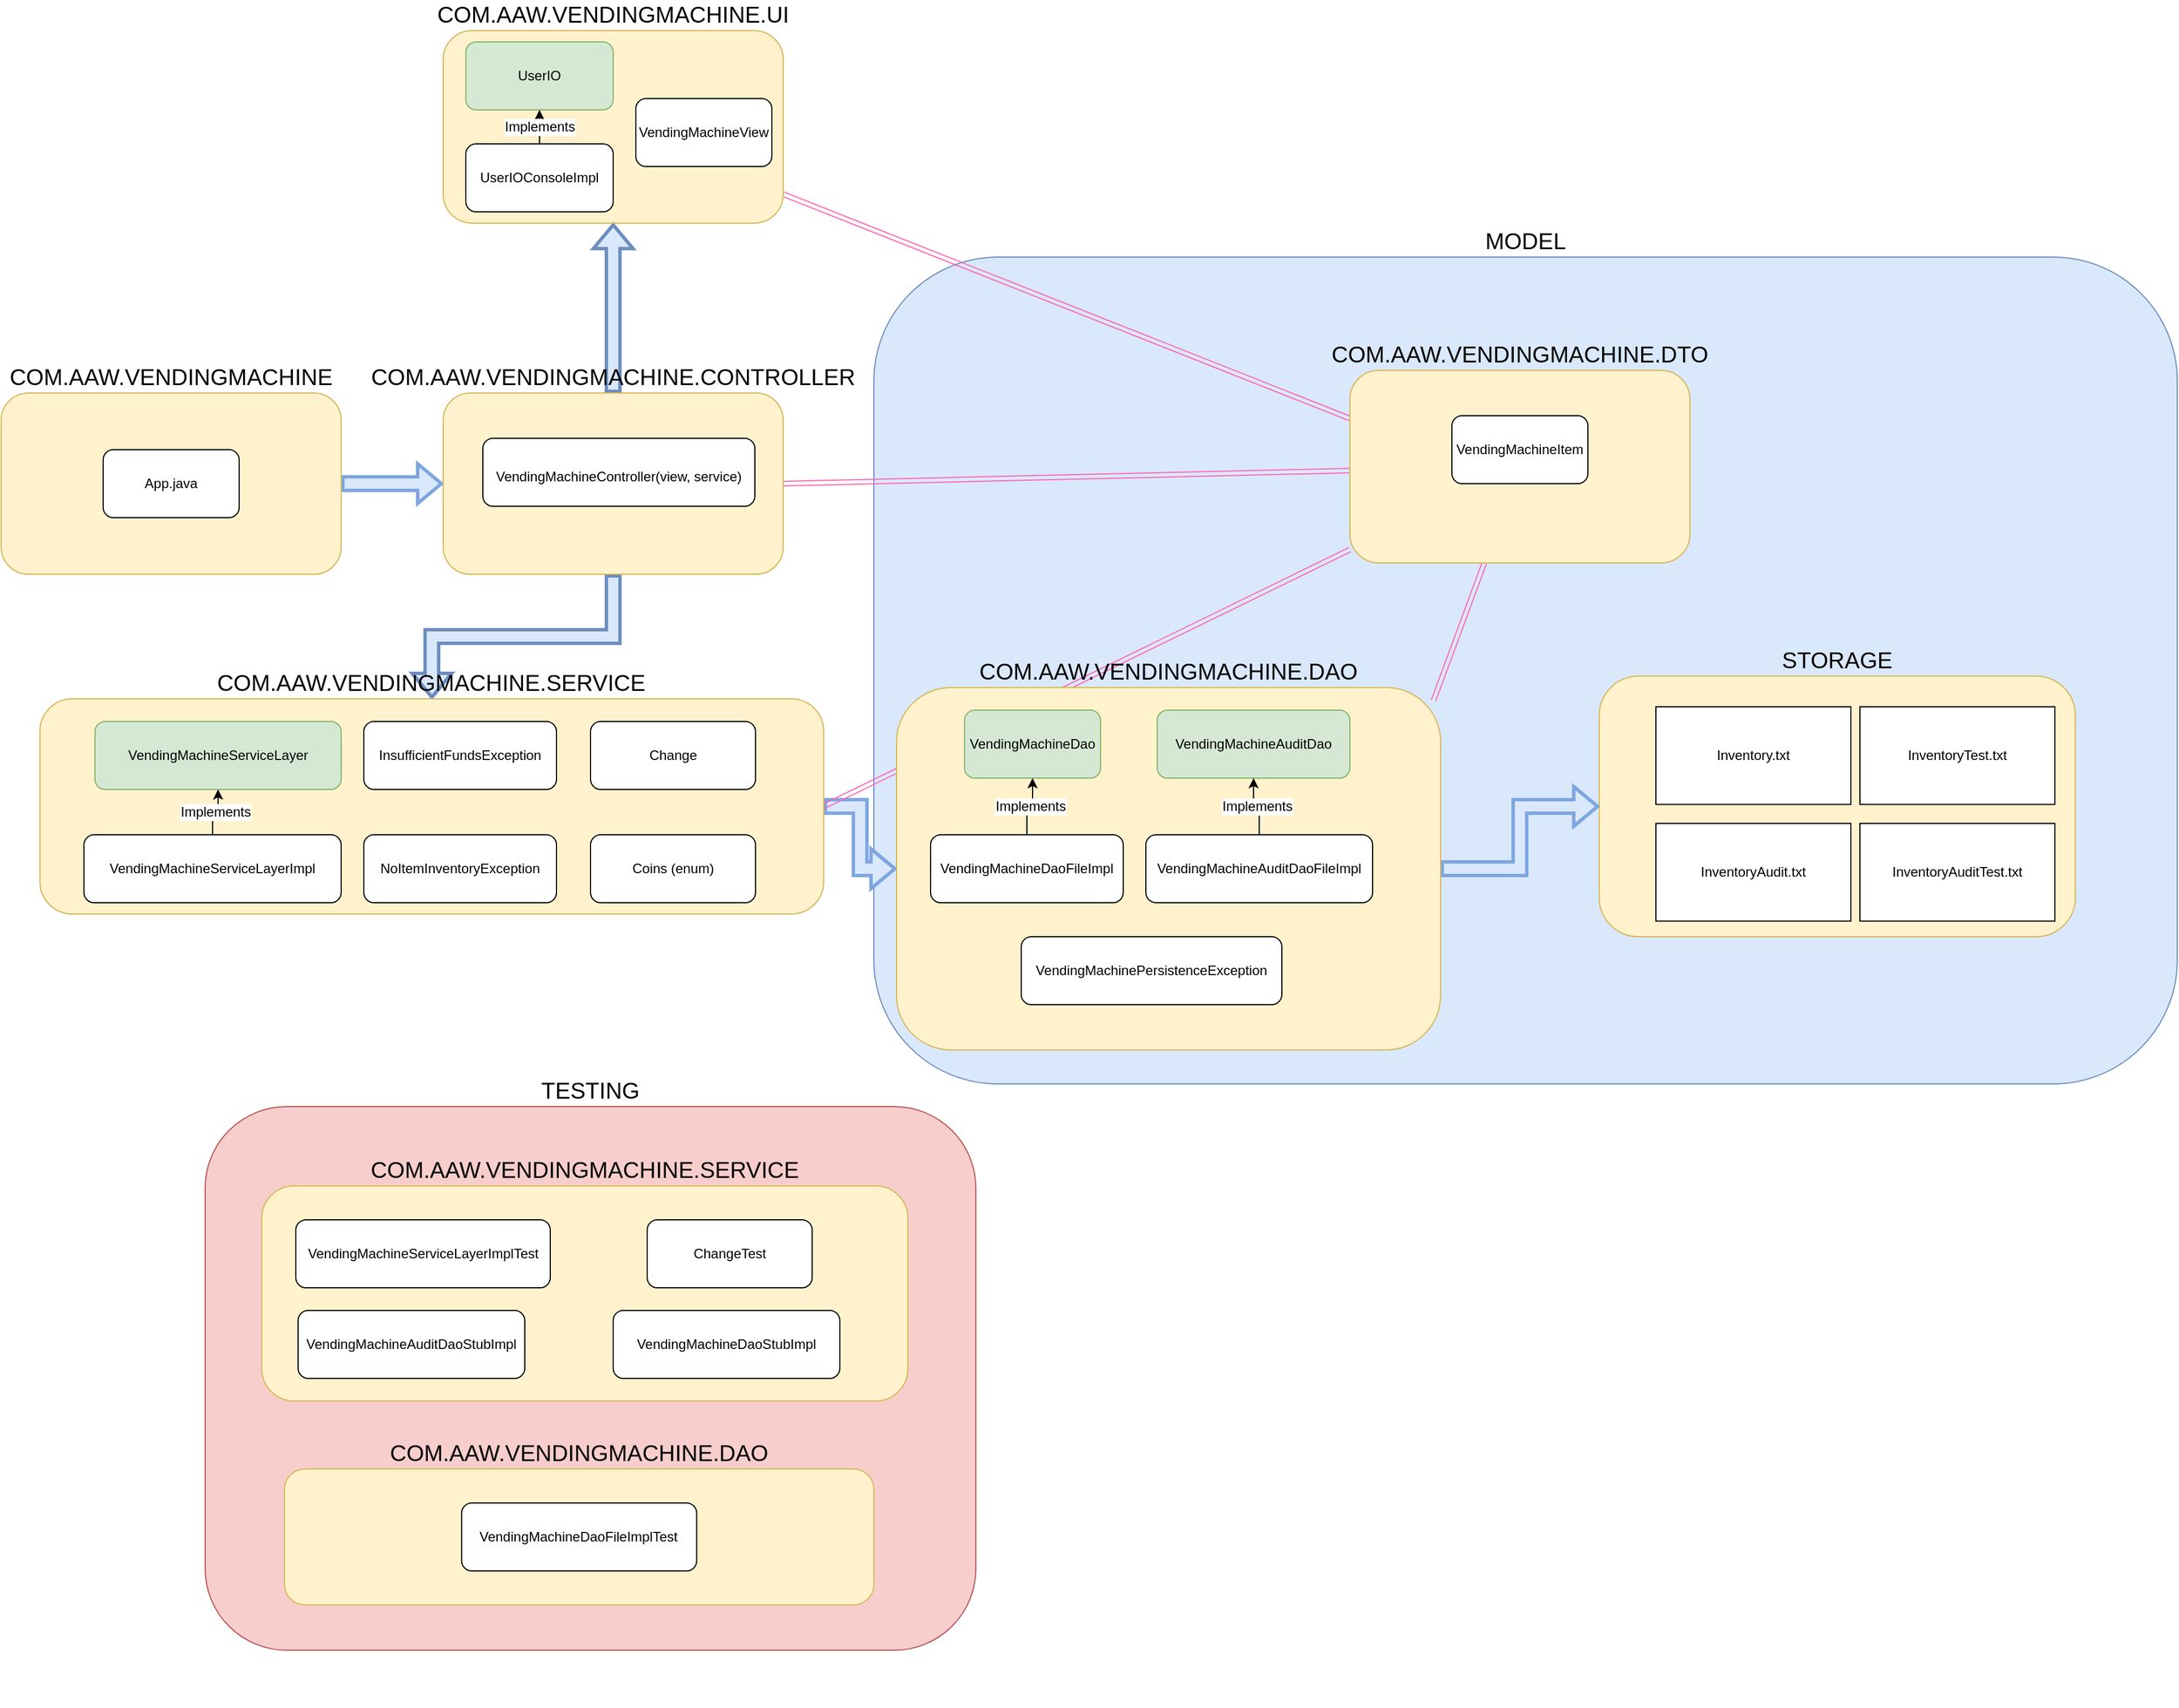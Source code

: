 <mxfile version="14.6.13" type="device" pages="4"><diagram id="OoF7G4NYXVCLZxk5NC1T" name="Design"><mxGraphModel dx="2523" dy="2114" grid="1" gridSize="10" guides="1" tooltips="1" connect="1" arrows="1" fold="1" page="1" pageScale="1" pageWidth="850" pageHeight="1100" math="0" shadow="0"><root><mxCell id="0"/><object label="High-Level Connection" id="k3TDwOXeoxticc01-gS3-19"><mxCell parent="0"/></object><mxCell id="k3TDwOXeoxticc01-gS3-32" value="&lt;font style=&quot;font-size: 20px&quot;&gt;MODEL&lt;/font&gt;" style="rounded=1;whiteSpace=wrap;html=1;fontSize=12;labelPosition=center;verticalLabelPosition=top;align=center;verticalAlign=bottom;fillColor=#dae8fc;strokeColor=#6c8ebf;" parent="k3TDwOXeoxticc01-gS3-19" vertex="1"><mxGeometry x="530" y="110" width="1150" height="730" as="geometry"/></mxCell><mxCell id="k3TDwOXeoxticc01-gS3-22" style="edgeStyle=orthogonalEdgeStyle;rounded=0;jumpStyle=arc;orthogonalLoop=1;jettySize=auto;html=1;entryX=0.5;entryY=1;entryDx=0;entryDy=0;fontSize=12;shape=flexArrow;strokeColor=#6c8ebf;fillColor=#DAE8FC;strokeWidth=3;" parent="k3TDwOXeoxticc01-gS3-19" source="sEYX_OMZWQYn6KNAahJO-49" target="sEYX_OMZWQYn6KNAahJO-50" edge="1"><mxGeometry relative="1" as="geometry"/></mxCell><mxCell id="k3TDwOXeoxticc01-gS3-23" style="edgeStyle=orthogonalEdgeStyle;rounded=0;jumpStyle=arc;orthogonalLoop=1;jettySize=auto;html=1;fontSize=12;shape=flexArrow;strokeColor=#6c8ebf;fillColor=#DAE8FC;strokeWidth=3;" parent="k3TDwOXeoxticc01-gS3-19" source="sEYX_OMZWQYn6KNAahJO-49" target="sEYX_OMZWQYn6KNAahJO-51" edge="1"><mxGeometry relative="1" as="geometry"/></mxCell><mxCell id="k3TDwOXeoxticc01-gS3-25" style="edgeStyle=orthogonalEdgeStyle;shape=flexArrow;rounded=0;jumpStyle=arc;orthogonalLoop=1;jettySize=auto;html=1;entryX=0;entryY=0.5;entryDx=0;entryDy=0;fontSize=12;strokeColor=#7EA6E0;strokeWidth=3;fillColor=#DAE8FC;" parent="k3TDwOXeoxticc01-gS3-19" source="sEYX_OMZWQYn6KNAahJO-51" target="sEYX_OMZWQYn6KNAahJO-27" edge="1"><mxGeometry relative="1" as="geometry"/></mxCell><mxCell id="k3TDwOXeoxticc01-gS3-26" style="edgeStyle=orthogonalEdgeStyle;shape=flexArrow;rounded=0;jumpStyle=arc;orthogonalLoop=1;jettySize=auto;html=1;entryX=0;entryY=0.5;entryDx=0;entryDy=0;fontSize=12;strokeColor=#7EA6E0;strokeWidth=3;fillColor=#DAE8FC;" parent="k3TDwOXeoxticc01-gS3-19" source="sEYX_OMZWQYn6KNAahJO-58" target="sEYX_OMZWQYn6KNAahJO-49" edge="1"><mxGeometry relative="1" as="geometry"/></mxCell><mxCell id="k3TDwOXeoxticc01-gS3-28" style="shape=link;rounded=0;jumpStyle=arc;orthogonalLoop=1;jettySize=auto;html=1;entryX=1;entryY=0.5;entryDx=0;entryDy=0;fontSize=12;strokeWidth=1;fillColor=#DAE8FC;strokeColor=#FF66B3;" parent="k3TDwOXeoxticc01-gS3-19" source="sEYX_OMZWQYn6KNAahJO-45" target="sEYX_OMZWQYn6KNAahJO-49" edge="1"><mxGeometry relative="1" as="geometry"/></mxCell><mxCell id="k3TDwOXeoxticc01-gS3-29" style="shape=link;rounded=0;jumpStyle=arc;orthogonalLoop=1;jettySize=auto;html=1;fontSize=12;strokeColor=#FF66B3;strokeWidth=1;fillColor=#DAE8FC;entryX=0;entryY=0.25;entryDx=0;entryDy=0;" parent="k3TDwOXeoxticc01-gS3-19" source="sEYX_OMZWQYn6KNAahJO-50" target="sEYX_OMZWQYn6KNAahJO-45" edge="1"><mxGeometry relative="1" as="geometry"><mxPoint x="640" y="300" as="targetPoint"/></mxGeometry></mxCell><mxCell id="k3TDwOXeoxticc01-gS3-30" style="edgeStyle=none;shape=link;rounded=0;jumpStyle=arc;orthogonalLoop=1;jettySize=auto;html=1;entryX=1;entryY=0.5;entryDx=0;entryDy=0;fontSize=12;strokeColor=#FF66B3;strokeWidth=1;fillColor=#DAE8FC;" parent="k3TDwOXeoxticc01-gS3-19" source="sEYX_OMZWQYn6KNAahJO-45" target="sEYX_OMZWQYn6KNAahJO-51" edge="1"><mxGeometry relative="1" as="geometry"/></mxCell><mxCell id="k3TDwOXeoxticc01-gS3-31" style="edgeStyle=none;shape=link;rounded=0;jumpStyle=arc;orthogonalLoop=1;jettySize=auto;html=1;entryX=0.987;entryY=0.036;entryDx=0;entryDy=0;entryPerimeter=0;fontSize=12;strokeColor=#FF66B3;strokeWidth=1;fillColor=#DAE8FC;" parent="k3TDwOXeoxticc01-gS3-19" source="sEYX_OMZWQYn6KNAahJO-45" target="sEYX_OMZWQYn6KNAahJO-27" edge="1"><mxGeometry relative="1" as="geometry"/></mxCell><mxCell id="zq3ofw7VjA8MyLtsglG6-1" value="" style="group" vertex="1" connectable="0" parent="k3TDwOXeoxticc01-gS3-19"><mxGeometry x="1170" y="480" width="430" height="230" as="geometry"/></mxCell><mxCell id="zq3ofw7VjA8MyLtsglG6-2" value="STORAGE" style="rounded=1;whiteSpace=wrap;html=1;fillColor=#fff2cc;strokeColor=#d6b656;labelPosition=center;verticalLabelPosition=top;align=center;verticalAlign=bottom;fontSize=20;" vertex="1" parent="zq3ofw7VjA8MyLtsglG6-1"><mxGeometry width="420" height="230" as="geometry"/></mxCell><mxCell id="zq3ofw7VjA8MyLtsglG6-3" value="Inventory.txt" style="rounded=0;whiteSpace=wrap;html=1;fontSize=12;" vertex="1" parent="zq3ofw7VjA8MyLtsglG6-1"><mxGeometry x="49.997" y="26.995" width="172" height="86.25" as="geometry"/></mxCell><mxCell id="zq3ofw7VjA8MyLtsglG6-4" value="InventoryAudit.txt" style="rounded=0;whiteSpace=wrap;html=1;fontSize=12;" vertex="1" parent="zq3ofw7VjA8MyLtsglG6-1"><mxGeometry x="49.997" y="130.005" width="172" height="86.25" as="geometry"/></mxCell><mxCell id="CrSQT0zqwehEOhELOCYa-10" value="InventoryTest.txt" style="rounded=0;whiteSpace=wrap;html=1;fontSize=12;" parent="zq3ofw7VjA8MyLtsglG6-1" vertex="1"><mxGeometry x="229.997" y="26.995" width="172" height="86.25" as="geometry"/></mxCell><mxCell id="zq3ofw7VjA8MyLtsglG6-0" value="InventoryAuditTest.txt" style="rounded=0;whiteSpace=wrap;html=1;fontSize=12;" vertex="1" parent="zq3ofw7VjA8MyLtsglG6-1"><mxGeometry x="229.997" y="130.005" width="172" height="86.25" as="geometry"/></mxCell><mxCell id="GfuRMyNtdzS9XL0KuTWx-0" style="edgeStyle=orthogonalEdgeStyle;rounded=0;orthogonalLoop=1;jettySize=auto;html=1;strokeWidth=3;shape=flexArrow;strokeColor=#7EA6E0;" edge="1" parent="k3TDwOXeoxticc01-gS3-19" source="sEYX_OMZWQYn6KNAahJO-27" target="zq3ofw7VjA8MyLtsglG6-2"><mxGeometry relative="1" as="geometry"/></mxCell><object label="Packages" id="sEYX_OMZWQYn6KNAahJO-25"><mxCell parent="0"/></object><mxCell id="sEYX_OMZWQYn6KNAahJO-50" value="&lt;div&gt;COM.AAW.VENDINGMACHINE.UI&lt;/div&gt;" style="rounded=1;whiteSpace=wrap;html=1;fillColor=#fff2cc;strokeColor=#d6b656;labelPosition=center;verticalLabelPosition=top;align=center;verticalAlign=bottom;fontSize=20;" parent="sEYX_OMZWQYn6KNAahJO-25" vertex="1"><mxGeometry x="150" y="-90" width="300" height="170" as="geometry"/></mxCell><mxCell id="sEYX_OMZWQYn6KNAahJO-36" value="Implements" style="edgeStyle=orthogonalEdgeStyle;rounded=0;jumpStyle=arc;orthogonalLoop=1;jettySize=auto;html=1;fontSize=12;" parent="sEYX_OMZWQYn6KNAahJO-25" edge="1"><mxGeometry relative="1" as="geometry"><mxPoint x="225" y="130" as="targetPoint"/></mxGeometry></mxCell><mxCell id="sEYX_OMZWQYn6KNAahJO-66" value="" style="group" parent="sEYX_OMZWQYn6KNAahJO-25" vertex="1" connectable="0"><mxGeometry x="950" y="210" width="300" height="170" as="geometry"/></mxCell><mxCell id="sEYX_OMZWQYn6KNAahJO-45" value="&lt;font style=&quot;font-size: 20px&quot;&gt;COM.AAW.VENDINGMACHINE.DTO&lt;/font&gt;" style="rounded=1;whiteSpace=wrap;html=1;fillColor=#fff2cc;strokeColor=#d6b656;labelPosition=center;verticalLabelPosition=top;align=center;verticalAlign=bottom;" parent="sEYX_OMZWQYn6KNAahJO-66" vertex="1"><mxGeometry width="300" height="170" as="geometry"/></mxCell><mxCell id="sEYX_OMZWQYn6KNAahJO-48" value="VendingMachineItem" style="rounded=1;whiteSpace=wrap;html=1;fontFamily=Helvetica;fontSize=12;fontColor=#000000;align=center;strokeColor=#000000;fillColor=#ffffff;" parent="sEYX_OMZWQYn6KNAahJO-66" vertex="1"><mxGeometry x="90" y="40" width="120" height="60" as="geometry"/></mxCell><mxCell id="sEYX_OMZWQYn6KNAahJO-64" value="" style="group" parent="sEYX_OMZWQYn6KNAahJO-25" vertex="1" connectable="0"><mxGeometry x="150" y="230" width="300" height="160" as="geometry"/></mxCell><mxCell id="sEYX_OMZWQYn6KNAahJO-49" value="&lt;div align=&quot;center&quot;&gt;COM.AAW.VENDINGMACHINE.CONTROLLER&lt;/div&gt;" style="rounded=1;whiteSpace=wrap;html=1;fillColor=#fff2cc;strokeColor=#d6b656;labelPosition=center;verticalLabelPosition=top;align=center;verticalAlign=bottom;fontSize=20;" parent="sEYX_OMZWQYn6KNAahJO-64" vertex="1"><mxGeometry width="300" height="160" as="geometry"/></mxCell><mxCell id="sEYX_OMZWQYn6KNAahJO-53" value="&lt;div&gt;&lt;font style=&quot;font-size: 12px&quot;&gt;VendingMachineController(view, service)&lt;br&gt;&lt;/font&gt;&lt;/div&gt;" style="rounded=1;whiteSpace=wrap;html=1;fontFamily=Helvetica;fontSize=20;fontColor=#000000;align=center;strokeColor=#000000;fillColor=#ffffff;" parent="sEYX_OMZWQYn6KNAahJO-64" vertex="1"><mxGeometry x="35" y="40" width="240" height="60" as="geometry"/></mxCell><mxCell id="sEYX_OMZWQYn6KNAahJO-57" value="" style="group" parent="sEYX_OMZWQYn6KNAahJO-25" vertex="1" connectable="0"><mxGeometry x="-240" y="230" width="300" height="160" as="geometry"/></mxCell><mxCell id="sEYX_OMZWQYn6KNAahJO-58" value="COM.AAW.VENDINGMACHINE" style="rounded=1;whiteSpace=wrap;html=1;fillColor=#fff2cc;strokeColor=#d6b656;labelPosition=center;verticalLabelPosition=top;align=center;verticalAlign=bottom;fontSize=20;" parent="sEYX_OMZWQYn6KNAahJO-57" vertex="1"><mxGeometry width="300" height="160" as="geometry"/></mxCell><mxCell id="sEYX_OMZWQYn6KNAahJO-59" value="App.java" style="rounded=1;whiteSpace=wrap;html=1;fontFamily=Helvetica;fontSize=12;fontColor=#000000;align=center;strokeColor=#000000;fillColor=#ffffff;" parent="sEYX_OMZWQYn6KNAahJO-57" vertex="1"><mxGeometry x="90" y="50" width="120" height="60" as="geometry"/></mxCell><mxCell id="k3TDwOXeoxticc01-gS3-16" value="" style="group" parent="sEYX_OMZWQYn6KNAahJO-25" vertex="1" connectable="0"><mxGeometry x="550" y="490" width="690" height="320" as="geometry"/></mxCell><mxCell id="sEYX_OMZWQYn6KNAahJO-27" value="&lt;font style=&quot;font-size: 20px&quot;&gt;COM.AAW.VENDINGMACHINE.DAO&lt;/font&gt;" style="rounded=1;whiteSpace=wrap;html=1;fillColor=#fff2cc;strokeColor=#d6b656;labelPosition=center;verticalLabelPosition=top;align=center;verticalAlign=bottom;" parent="k3TDwOXeoxticc01-gS3-16" vertex="1"><mxGeometry width="480" height="320" as="geometry"/></mxCell><mxCell id="CrSQT0zqwehEOhELOCYa-7" value="VendingMachineAuditDaoFileImpl" style="rounded=1;whiteSpace=wrap;html=1;fontFamily=Helvetica;fontSize=12;fontColor=#000000;align=center;strokeColor=#000000;fillColor=#ffffff;" parent="k3TDwOXeoxticc01-gS3-16" vertex="1"><mxGeometry x="220" y="130" width="200" height="60" as="geometry"/></mxCell><mxCell id="CrSQT0zqwehEOhELOCYa-6" value="VendingMachineAuditDao" style="rounded=1;whiteSpace=wrap;html=1;fontFamily=Helvetica;fontSize=12;fontColor=#000000;align=center;strokeColor=#82b366;fillColor=#d5e8d4;" parent="k3TDwOXeoxticc01-gS3-16" vertex="1"><mxGeometry x="230" y="20" width="170" height="60" as="geometry"/></mxCell><mxCell id="CrSQT0zqwehEOhELOCYa-1" value="VendingMachineDao" style="rounded=1;whiteSpace=wrap;html=1;fontFamily=Helvetica;fontSize=12;fontColor=#000000;align=center;strokeColor=#82b366;fillColor=#d5e8d4;" parent="k3TDwOXeoxticc01-gS3-16" vertex="1"><mxGeometry x="60" y="20" width="120" height="60" as="geometry"/></mxCell><mxCell id="CrSQT0zqwehEOhELOCYa-4" value="VendingMachineDaoFileImpl" style="rounded=1;whiteSpace=wrap;html=1;fontFamily=Helvetica;fontSize=12;fontColor=#000000;align=center;strokeColor=#000000;fillColor=#ffffff;" parent="k3TDwOXeoxticc01-gS3-16" vertex="1"><mxGeometry x="30" y="130" width="170" height="60" as="geometry"/></mxCell><mxCell id="CrSQT0zqwehEOhELOCYa-8" value="Implements" style="edgeStyle=orthogonalEdgeStyle;rounded=0;jumpStyle=arc;orthogonalLoop=1;jettySize=auto;html=1;fontSize=12;" parent="k3TDwOXeoxticc01-gS3-16" source="CrSQT0zqwehEOhELOCYa-7" target="CrSQT0zqwehEOhELOCYa-6" edge="1"><mxGeometry x="-30" y="700" as="geometry"/></mxCell><mxCell id="CrSQT0zqwehEOhELOCYa-5" value="Implements" style="edgeStyle=orthogonalEdgeStyle;rounded=0;jumpStyle=arc;orthogonalLoop=1;jettySize=auto;html=1;fontSize=12;" parent="k3TDwOXeoxticc01-gS3-16" source="CrSQT0zqwehEOhELOCYa-4" target="CrSQT0zqwehEOhELOCYa-1" edge="1"><mxGeometry x="-30" y="700" as="geometry"/></mxCell><mxCell id="cEszho9LvMdnWxQAcS1p-0" value="VendingMachinePersistenceException" style="rounded=1;whiteSpace=wrap;html=1;fontFamily=Helvetica;fontSize=12;fontColor=#000000;align=center;strokeColor=#000000;fillColor=#ffffff;" vertex="1" parent="k3TDwOXeoxticc01-gS3-16"><mxGeometry x="110" y="220" width="230" height="60" as="geometry"/></mxCell><mxCell id="k3TDwOXeoxticc01-gS3-17" value="" style="group" parent="sEYX_OMZWQYn6KNAahJO-25" vertex="1" connectable="0"><mxGeometry x="-230" y="480" width="740" height="230" as="geometry"/></mxCell><mxCell id="sEYX_OMZWQYn6KNAahJO-51" value="COM.AAW.VENDINGMACHINE.SERVICE" style="rounded=1;whiteSpace=wrap;html=1;fillColor=#fff2cc;strokeColor=#d6b656;labelPosition=center;verticalLabelPosition=top;align=center;verticalAlign=bottom;fontSize=20;" parent="k3TDwOXeoxticc01-gS3-17" vertex="1"><mxGeometry x="24.262" y="20" width="691.475" height="190" as="geometry"/></mxCell><mxCell id="k3TDwOXeoxticc01-gS3-10" value="VendingMachineServiceLayer" style="rounded=1;whiteSpace=wrap;html=1;fontSize=12;fillColor=#d5e8d4;strokeColor=#82b366;" parent="k3TDwOXeoxticc01-gS3-17" vertex="1"><mxGeometry x="72.79" y="40" width="217.21" height="60" as="geometry"/></mxCell><mxCell id="k3TDwOXeoxticc01-gS3-11" value="VendingMachineServiceLayerImpl" style="rounded=1;whiteSpace=wrap;html=1;fontSize=12;" parent="k3TDwOXeoxticc01-gS3-17" vertex="1"><mxGeometry x="63.08" y="140" width="226.92" height="60" as="geometry"/></mxCell><mxCell id="k3TDwOXeoxticc01-gS3-12" value="Implements" style="edgeStyle=orthogonalEdgeStyle;rounded=0;jumpStyle=arc;orthogonalLoop=1;jettySize=auto;html=1;entryX=0.5;entryY=1;entryDx=0;entryDy=0;fontSize=12;" parent="k3TDwOXeoxticc01-gS3-17" source="k3TDwOXeoxticc01-gS3-11" target="k3TDwOXeoxticc01-gS3-10" edge="1"><mxGeometry relative="1" as="geometry"/></mxCell><mxCell id="k3TDwOXeoxticc01-gS3-35" value="InsufficientFundsException" style="rounded=1;whiteSpace=wrap;html=1;fontSize=12;" parent="k3TDwOXeoxticc01-gS3-17" vertex="1"><mxGeometry x="310" y="40" width="170" height="60" as="geometry"/></mxCell><mxCell id="k3TDwOXeoxticc01-gS3-36" value="NoItemInventoryException" style="rounded=1;whiteSpace=wrap;html=1;fontSize=12;" parent="k3TDwOXeoxticc01-gS3-17" vertex="1"><mxGeometry x="310" y="140" width="170" height="60" as="geometry"/></mxCell><mxCell id="sEYX_OMZWQYn6KNAahJO-47" value="Change" style="rounded=1;whiteSpace=wrap;html=1;fontFamily=Helvetica;fontSize=12;fontColor=#000000;align=center;strokeColor=#000000;fillColor=#ffffff;" parent="k3TDwOXeoxticc01-gS3-17" vertex="1"><mxGeometry x="510.004" y="40" width="145.574" height="60" as="geometry"/></mxCell><mxCell id="k3TDwOXeoxticc01-gS3-37" value="Coins (enum)" style="rounded=1;whiteSpace=wrap;html=1;fontSize=12;" parent="k3TDwOXeoxticc01-gS3-17" vertex="1"><mxGeometry x="510.004" y="140" width="145.574" height="60" as="geometry"/></mxCell><mxCell id="k3TDwOXeoxticc01-gS3-34" value="" style="group" parent="sEYX_OMZWQYn6KNAahJO-25" vertex="1" connectable="0"><mxGeometry x="170" y="-80" width="270" height="150" as="geometry"/></mxCell><mxCell id="k3TDwOXeoxticc01-gS3-33" value="VendingMachineView" style="rounded=1;whiteSpace=wrap;html=1;fontSize=12;" parent="k3TDwOXeoxticc01-gS3-34" vertex="1"><mxGeometry x="150" y="50" width="120" height="60" as="geometry"/></mxCell><mxCell id="sEYX_OMZWQYn6KNAahJO-54" value="UserIO" style="rounded=1;whiteSpace=wrap;html=1;fontFamily=Helvetica;fontSize=12;fontColor=#000000;align=center;strokeColor=#82b366;fillColor=#d5e8d4;" parent="k3TDwOXeoxticc01-gS3-34" vertex="1"><mxGeometry width="130" height="60" as="geometry"/></mxCell><mxCell id="sEYX_OMZWQYn6KNAahJO-56" value="UserIOConsoleImpl" style="rounded=1;whiteSpace=wrap;html=1;fontFamily=Helvetica;fontSize=12;fontColor=#000000;align=center;strokeColor=#000000;fillColor=#ffffff;" parent="k3TDwOXeoxticc01-gS3-34" vertex="1"><mxGeometry y="90" width="130" height="60" as="geometry"/></mxCell><mxCell id="sEYX_OMZWQYn6KNAahJO-55" value="Implements" style="edgeStyle=orthogonalEdgeStyle;rounded=0;jumpStyle=arc;orthogonalLoop=1;jettySize=auto;html=1;fontSize=12;" parent="k3TDwOXeoxticc01-gS3-34" source="sEYX_OMZWQYn6KNAahJO-56" target="sEYX_OMZWQYn6KNAahJO-54" edge="1"><mxGeometry relative="1" as="geometry"/></mxCell><mxCell id="WE9ymeYeno0-D-J5T8xu-0" value="&lt;font style=&quot;font-size: 20px&quot;&gt;TESTING&lt;/font&gt;" style="rounded=1;whiteSpace=wrap;html=1;fontSize=12;fillColor=#f8cecc;strokeColor=#b85450;labelPosition=center;verticalLabelPosition=top;align=center;verticalAlign=bottom;" parent="sEYX_OMZWQYn6KNAahJO-25" vertex="1"><mxGeometry x="-60" y="860" width="680" height="480" as="geometry"/></mxCell><mxCell id="WE9ymeYeno0-D-J5T8xu-1" value="" style="group" parent="sEYX_OMZWQYn6KNAahJO-25" vertex="1" connectable="0"><mxGeometry x="-30" y="910" width="650" height="430" as="geometry"/></mxCell><mxCell id="WE9ymeYeno0-D-J5T8xu-2" value="COM.AAW.VENDINGMACHINE.SERVICE" style="rounded=1;whiteSpace=wrap;html=1;fillColor=#fff2cc;strokeColor=#d6b656;labelPosition=center;verticalLabelPosition=top;align=center;verticalAlign=bottom;fontSize=20;" parent="WE9ymeYeno0-D-J5T8xu-1" vertex="1"><mxGeometry x="20" y="20" width="570" height="190" as="geometry"/></mxCell><mxCell id="WE9ymeYeno0-D-J5T8xu-3" value="VendingMachineServiceLayerImplTest" style="rounded=1;whiteSpace=wrap;html=1;fontSize=12;" parent="WE9ymeYeno0-D-J5T8xu-1" vertex="1"><mxGeometry x="50" y="50" width="224.5" height="60" as="geometry"/></mxCell><mxCell id="WE9ymeYeno0-D-J5T8xu-4" value="VendingMachineAuditDaoStubImpl" style="rounded=1;whiteSpace=wrap;html=1;fontFamily=Helvetica;fontSize=12;fontColor=#000000;align=center;strokeColor=#000000;fillColor=#ffffff;" parent="WE9ymeYeno0-D-J5T8xu-1" vertex="1"><mxGeometry x="52" y="130" width="200" height="60" as="geometry"/></mxCell><mxCell id="WE9ymeYeno0-D-J5T8xu-5" value="VendingMachineDaoStubImpl" style="rounded=1;whiteSpace=wrap;html=1;fontFamily=Helvetica;fontSize=12;fontColor=#000000;align=center;strokeColor=#000000;fillColor=#ffffff;" parent="WE9ymeYeno0-D-J5T8xu-1" vertex="1"><mxGeometry x="330" y="130" width="200" height="60" as="geometry"/></mxCell><mxCell id="3d_6mFGutkbY-Ip_aesj-0" value="ChangeTest" style="rounded=1;whiteSpace=wrap;html=1;fontFamily=Helvetica;fontSize=12;fontColor=#000000;align=center;strokeColor=#000000;fillColor=#ffffff;" vertex="1" parent="WE9ymeYeno0-D-J5T8xu-1"><mxGeometry x="360.004" y="50" width="145.574" height="60" as="geometry"/></mxCell><mxCell id="WE9ymeYeno0-D-J5T8xu-6" value="" style="group" parent="sEYX_OMZWQYn6KNAahJO-25" vertex="1" connectable="0"><mxGeometry x="10" y="1180" width="520" height="210" as="geometry"/></mxCell><mxCell id="WE9ymeYeno0-D-J5T8xu-7" value="&lt;font style=&quot;font-size: 20px&quot;&gt;COM.AAW.VENDINGMACHINE.DAO&lt;/font&gt;" style="rounded=1;whiteSpace=wrap;html=1;fillColor=#fff2cc;strokeColor=#d6b656;labelPosition=center;verticalLabelPosition=top;align=center;verticalAlign=bottom;" parent="WE9ymeYeno0-D-J5T8xu-6" vertex="1"><mxGeometry width="520" height="120" as="geometry"/></mxCell><mxCell id="WE9ymeYeno0-D-J5T8xu-8" value="VendingMachineDaoFileImplTest" style="rounded=1;whiteSpace=wrap;html=1;fontFamily=Helvetica;fontSize=12;fontColor=#000000;align=center;strokeColor=#000000;fillColor=#ffffff;" parent="WE9ymeYeno0-D-J5T8xu-6" vertex="1"><mxGeometry x="156.3" y="30" width="207.39" height="60" as="geometry"/></mxCell><object label="Instantiations" id="sEYX_OMZWQYn6KNAahJO-44"><mxCell parent="0" visible="0"/></object><mxCell id="sEYX_OMZWQYn6KNAahJO-61" value="&lt;font style=&quot;font-size: 20px&quot;&gt;Instantiates&lt;/font&gt;" style="edgeStyle=orthogonalEdgeStyle;rounded=0;jumpStyle=arc;orthogonalLoop=1;jettySize=auto;html=1;entryX=0;entryY=0.5;entryDx=0;entryDy=0;fontSize=12;" parent="sEYX_OMZWQYn6KNAahJO-44" source="sEYX_OMZWQYn6KNAahJO-59" target="sEYX_OMZWQYn6KNAahJO-56" edge="1"><mxGeometry relative="1" as="geometry"/></mxCell><mxCell id="sEYX_OMZWQYn6KNAahJO-60" value="Instantiates" style="edgeStyle=orthogonalEdgeStyle;rounded=0;orthogonalLoop=1;jettySize=auto;html=1;fontSize=20;exitX=1;exitY=0.5;exitDx=0;exitDy=0;entryX=0;entryY=0.5;entryDx=0;entryDy=0;" parent="sEYX_OMZWQYn6KNAahJO-44" source="sEYX_OMZWQYn6KNAahJO-59" target="sEYX_OMZWQYn6KNAahJO-53" edge="1"><mxGeometry relative="1" as="geometry"><Array as="points"><mxPoint x="-210" y="350"/><mxPoint x="110" y="350"/><mxPoint x="110" y="320"/></Array></mxGeometry></mxCell><mxCell id="k3TDwOXeoxticc01-gS3-1" value="&lt;font style=&quot;font-size: 20px&quot;&gt;Instantiates&lt;/font&gt;" style="edgeStyle=orthogonalEdgeStyle;rounded=0;jumpStyle=arc;orthogonalLoop=1;jettySize=auto;html=1;entryX=0;entryY=0.5;entryDx=0;entryDy=0;fontSize=12;" parent="sEYX_OMZWQYn6KNAahJO-44" source="sEYX_OMZWQYn6KNAahJO-59" target="CrSQT0zqwehEOhELOCYa-4" edge="1"><mxGeometry relative="1" as="geometry"><Array as="points"><mxPoint x="-260" y="850"/></Array></mxGeometry></mxCell><mxCell id="k3TDwOXeoxticc01-gS3-2" value="&lt;font style=&quot;font-size: 20px&quot;&gt;Instantiates&lt;/font&gt;" style="edgeStyle=orthogonalEdgeStyle;rounded=0;jumpStyle=arc;orthogonalLoop=1;jettySize=auto;html=1;entryX=0.5;entryY=1;entryDx=0;entryDy=0;fontSize=12;" parent="sEYX_OMZWQYn6KNAahJO-44" source="sEYX_OMZWQYn6KNAahJO-59" target="CrSQT0zqwehEOhELOCYa-7" edge="1"><mxGeometry relative="1" as="geometry"><Array as="points"><mxPoint x="-100" y="330"/><mxPoint x="-100" y="920"/><mxPoint x="340" y="920"/></Array></mxGeometry></mxCell><object label="Inheritance" id="sEYX_OMZWQYn6KNAahJO-6"><mxCell parent="0"/></object><mxCell id="sEYX_OMZWQYn6KNAahJO-17" value="Implements" style="edgeStyle=orthogonalEdgeStyle;rounded=0;jumpStyle=arc;orthogonalLoop=1;jettySize=auto;html=1;fontSize=12;" parent="sEYX_OMZWQYn6KNAahJO-6" edge="1"><mxGeometry relative="1" as="geometry"><mxPoint x="225" y="130" as="targetPoint"/></mxGeometry></mxCell><object label="Declarations" id="k3TDwOXeoxticc01-gS3-3"><mxCell parent="0" visible="0"/></object><mxCell id="sEYX_OMZWQYn6KNAahJO-62" value="Declares" style="edgeStyle=orthogonalEdgeStyle;rounded=0;orthogonalLoop=1;jettySize=auto;html=1;fontSize=20;entryX=0;entryY=0.5;entryDx=0;entryDy=0;exitX=1;exitY=0.5;exitDx=0;exitDy=0;jumpStyle=arc;" parent="k3TDwOXeoxticc01-gS3-3" source="sEYX_OMZWQYn6KNAahJO-59" target="sEYX_OMZWQYn6KNAahJO-54" edge="1"><mxGeometry relative="1" as="geometry"><mxPoint x="60" y="180" as="targetPoint"/><Array as="points"><mxPoint x="-210" y="320"/><mxPoint x="-110" y="320"/><mxPoint x="-110" y="100"/></Array></mxGeometry></mxCell><mxCell id="k3TDwOXeoxticc01-gS3-5" value="&lt;font style=&quot;font-size: 20px&quot;&gt;Declares&lt;/font&gt;" style="edgeStyle=orthogonalEdgeStyle;rounded=0;jumpStyle=arc;orthogonalLoop=1;jettySize=auto;html=1;entryX=0;entryY=0.5;entryDx=0;entryDy=0;fontSize=12;" parent="k3TDwOXeoxticc01-gS3-3" source="sEYX_OMZWQYn6KNAahJO-59" target="CrSQT0zqwehEOhELOCYa-1" edge="1"><mxGeometry relative="1" as="geometry"/></mxCell><mxCell id="k3TDwOXeoxticc01-gS3-7" value="&lt;font style=&quot;font-size: 20px&quot;&gt;Declares&lt;/font&gt;" style="edgeStyle=orthogonalEdgeStyle;rounded=0;jumpStyle=arc;orthogonalLoop=1;jettySize=auto;html=1;fontSize=12;" parent="k3TDwOXeoxticc01-gS3-3" source="sEYX_OMZWQYn6KNAahJO-59" target="CrSQT0zqwehEOhELOCYa-6" edge="1"><mxGeometry relative="1" as="geometry"><Array as="points"><mxPoint x="-270" y="650"/><mxPoint x="335" y="650"/></Array></mxGeometry></mxCell></root></mxGraphModel></diagram><diagram id="AwhTAQjpQQVaZu_MYObO" name="Testing"><mxGraphModel dx="3122" dy="862" grid="1" gridSize="10" guides="1" tooltips="1" connect="1" arrows="1" fold="1" page="1" pageScale="1" pageWidth="850" pageHeight="1100" math="0" shadow="0"><root><mxCell id="Chxj79p_GZt-9xdWg8km-0"/><mxCell id="Chxj79p_GZt-9xdWg8km-1" parent="Chxj79p_GZt-9xdWg8km-0"/><mxCell id="VwgOjOALvIKQJxLbOdxa-1" value="&lt;font style=&quot;font-size: 20px&quot;&gt;TESTING&lt;/font&gt;" style="rounded=1;whiteSpace=wrap;html=1;fontSize=12;fillColor=#f8cecc;strokeColor=#b85450;labelPosition=center;verticalLabelPosition=top;align=center;verticalAlign=bottom;" parent="Chxj79p_GZt-9xdWg8km-1" vertex="1"><mxGeometry x="-1190" y="350" width="680" height="480" as="geometry"/></mxCell><object label="Testing" id="sRa7eFVMcq1mjZVBWEhL-23"><mxCell parent="Chxj79p_GZt-9xdWg8km-0"/></object><mxCell id="sRa7eFVMcq1mjZVBWEhL-15" value="" style="group" parent="sRa7eFVMcq1mjZVBWEhL-23" vertex="1" connectable="0"><mxGeometry x="-1160" y="400" width="650" height="430" as="geometry"/></mxCell><mxCell id="sRa7eFVMcq1mjZVBWEhL-16" value="COM.AAW.VENDINGMACHINE.SERVICE" style="rounded=1;whiteSpace=wrap;html=1;fillColor=#fff2cc;strokeColor=#d6b656;labelPosition=center;verticalLabelPosition=top;align=center;verticalAlign=bottom;fontSize=20;" parent="sRa7eFVMcq1mjZVBWEhL-15" vertex="1"><mxGeometry x="20" y="20" width="570" height="190" as="geometry"/></mxCell><mxCell id="sRa7eFVMcq1mjZVBWEhL-18" value="VendingMachineServiceLayerImplTest" style="rounded=1;whiteSpace=wrap;html=1;fontSize=12;" parent="sRa7eFVMcq1mjZVBWEhL-15" vertex="1"><mxGeometry x="180" y="50" width="224.5" height="60" as="geometry"/></mxCell><mxCell id="2oCwXMF9TyHYFUUYCdA4-19" value="VendingMachineAuditDaoStubImpl" style="rounded=1;whiteSpace=wrap;html=1;fontFamily=Helvetica;fontSize=12;fontColor=#000000;align=center;strokeColor=#000000;fillColor=#ffffff;" parent="sRa7eFVMcq1mjZVBWEhL-15" vertex="1"><mxGeometry x="52" y="130" width="200" height="60" as="geometry"/></mxCell><mxCell id="2oCwXMF9TyHYFUUYCdA4-25" value="VendingMachineDaoStubImpl" style="rounded=1;whiteSpace=wrap;html=1;fontFamily=Helvetica;fontSize=12;fontColor=#000000;align=center;strokeColor=#000000;fillColor=#ffffff;" parent="sRa7eFVMcq1mjZVBWEhL-15" vertex="1"><mxGeometry x="330" y="130" width="200" height="60" as="geometry"/></mxCell><mxCell id="2oCwXMF9TyHYFUUYCdA4-17" value="" style="group" parent="sRa7eFVMcq1mjZVBWEhL-23" vertex="1" connectable="0"><mxGeometry x="-1120" y="670" width="520" height="210" as="geometry"/></mxCell><mxCell id="2oCwXMF9TyHYFUUYCdA4-18" value="&lt;font style=&quot;font-size: 20px&quot;&gt;COM.AAW.VENDINGMACHINE.DAO&lt;/font&gt;" style="rounded=1;whiteSpace=wrap;html=1;fillColor=#fff2cc;strokeColor=#d6b656;labelPosition=center;verticalLabelPosition=top;align=center;verticalAlign=bottom;" parent="2oCwXMF9TyHYFUUYCdA4-17" vertex="1"><mxGeometry width="520" height="120" as="geometry"/></mxCell><mxCell id="2oCwXMF9TyHYFUUYCdA4-22" value="VendingMachineDaoFileImplTest" style="rounded=1;whiteSpace=wrap;html=1;fontFamily=Helvetica;fontSize=12;fontColor=#000000;align=center;strokeColor=#000000;fillColor=#ffffff;" parent="2oCwXMF9TyHYFUUYCdA4-17" vertex="1"><mxGeometry x="156.3" y="30" width="207.39" height="60" as="geometry"/></mxCell></root></mxGraphModel></diagram><diagram id="2bJm8pgUlgXt_QJTcY8k" name="Flowchart"><mxGraphModel dx="2523" dy="1014" grid="1" gridSize="10" guides="1" tooltips="1" connect="1" arrows="1" fold="1" page="1" pageScale="1" pageWidth="850" pageHeight="1100" math="0" shadow="0"><root><mxCell id="3GpXsao0kiNE0YTcrzL2-0"/><object label="Other" id="3GpXsao0kiNE0YTcrzL2-1"><mxCell parent="3GpXsao0kiNE0YTcrzL2-0"/></object><mxCell id="3GpXsao0kiNE0YTcrzL2-6" style="edgeStyle=orthogonalEdgeStyle;rounded=0;orthogonalLoop=1;jettySize=auto;html=1;entryX=0.5;entryY=0;entryDx=0;entryDy=0;fontSize=20;" parent="3GpXsao0kiNE0YTcrzL2-1" source="3GpXsao0kiNE0YTcrzL2-3" target="3GpXsao0kiNE0YTcrzL2-5" edge="1"><mxGeometry relative="1" as="geometry"/></mxCell><mxCell id="3GpXsao0kiNE0YTcrzL2-3" value="START" style="ellipse;whiteSpace=wrap;html=1;aspect=fixed;fontSize=20;" parent="3GpXsao0kiNE0YTcrzL2-1" vertex="1"><mxGeometry x="280" y="100" width="90" height="90" as="geometry"/></mxCell><mxCell id="3GpXsao0kiNE0YTcrzL2-9" value="" style="edgeStyle=orthogonalEdgeStyle;rounded=0;orthogonalLoop=1;jettySize=auto;html=1;fontSize=20;" parent="3GpXsao0kiNE0YTcrzL2-1" source="3GpXsao0kiNE0YTcrzL2-4" target="3GpXsao0kiNE0YTcrzL2-8" edge="1"><mxGeometry relative="1" as="geometry"/></mxCell><mxCell id="3GpXsao0kiNE0YTcrzL2-7" style="edgeStyle=orthogonalEdgeStyle;rounded=0;orthogonalLoop=1;jettySize=auto;html=1;entryX=0.5;entryY=0;entryDx=0;entryDy=0;fontSize=20;" parent="3GpXsao0kiNE0YTcrzL2-1" source="3GpXsao0kiNE0YTcrzL2-5" target="3GpXsao0kiNE0YTcrzL2-4" edge="1"><mxGeometry relative="1" as="geometry"/></mxCell><mxCell id="3GpXsao0kiNE0YTcrzL2-19" style="edgeStyle=orthogonalEdgeStyle;rounded=0;orthogonalLoop=1;jettySize=auto;html=1;fontSize=20;" parent="3GpXsao0kiNE0YTcrzL2-1" source="3GpXsao0kiNE0YTcrzL2-8" target="3GpXsao0kiNE0YTcrzL2-16" edge="1"><mxGeometry relative="1" as="geometry"/></mxCell><mxCell id="3GpXsao0kiNE0YTcrzL2-42" value="No" style="edgeStyle=orthogonalEdgeStyle;rounded=0;orthogonalLoop=1;jettySize=auto;html=1;fontSize=20;" parent="3GpXsao0kiNE0YTcrzL2-1" source="3GpXsao0kiNE0YTcrzL2-23" target="3GpXsao0kiNE0YTcrzL2-41" edge="1"><mxGeometry relative="1" as="geometry"/></mxCell><mxCell id="3GpXsao0kiNE0YTcrzL2-29" style="edgeStyle=orthogonalEdgeStyle;rounded=0;orthogonalLoop=1;jettySize=auto;html=1;entryX=1;entryY=0.5;entryDx=0;entryDy=0;fontSize=20;" parent="3GpXsao0kiNE0YTcrzL2-1" source="3GpXsao0kiNE0YTcrzL2-25" target="3GpXsao0kiNE0YTcrzL2-28" edge="1"><mxGeometry relative="1" as="geometry"/></mxCell><mxCell id="3GpXsao0kiNE0YTcrzL2-31" style="edgeStyle=orthogonalEdgeStyle;rounded=0;orthogonalLoop=1;jettySize=auto;html=1;fontSize=20;" parent="3GpXsao0kiNE0YTcrzL2-1" source="3GpXsao0kiNE0YTcrzL2-28" target="3GpXsao0kiNE0YTcrzL2-30" edge="1"><mxGeometry relative="1" as="geometry"/></mxCell><mxCell id="3GpXsao0kiNE0YTcrzL2-30" value="END" style="ellipse;whiteSpace=wrap;html=1;fontSize=20;" parent="3GpXsao0kiNE0YTcrzL2-1" vertex="1"><mxGeometry x="-350" y="615" width="120" height="80" as="geometry"/></mxCell><mxCell id="3GpXsao0kiNE0YTcrzL2-37" style="edgeStyle=orthogonalEdgeStyle;rounded=0;orthogonalLoop=1;jettySize=auto;html=1;entryX=1;entryY=0.25;entryDx=0;entryDy=0;fontSize=20;" parent="3GpXsao0kiNE0YTcrzL2-1" source="3GpXsao0kiNE0YTcrzL2-32" target="3GpXsao0kiNE0YTcrzL2-4" edge="1"><mxGeometry relative="1" as="geometry"><Array as="points"><mxPoint x="790" y="1255"/><mxPoint x="790" y="379"/></Array></mxGeometry></mxCell><mxCell id="3GpXsao0kiNE0YTcrzL2-52" value="No" style="edgeStyle=orthogonalEdgeStyle;rounded=0;jumpStyle=arc;orthogonalLoop=1;jettySize=auto;html=1;fontSize=20;" parent="3GpXsao0kiNE0YTcrzL2-1" source="3GpXsao0kiNE0YTcrzL2-41" target="3GpXsao0kiNE0YTcrzL2-51" edge="1"><mxGeometry relative="1" as="geometry"/></mxCell><mxCell id="3GpXsao0kiNE0YTcrzL2-41" value="Is item.getPrice() &amp;lt; cash?" style="rhombus;whiteSpace=wrap;html=1;fontSize=20;" parent="3GpXsao0kiNE0YTcrzL2-1" vertex="1"><mxGeometry x="168.75" y="1430" width="292.5" height="190" as="geometry"/></mxCell><mxCell id="3GpXsao0kiNE0YTcrzL2-46" value="" style="edgeStyle=orthogonalEdgeStyle;rounded=0;orthogonalLoop=1;jettySize=auto;html=1;fontSize=20;jumpStyle=arc;" parent="3GpXsao0kiNE0YTcrzL2-1" source="3GpXsao0kiNE0YTcrzL2-43" target="3GpXsao0kiNE0YTcrzL2-45" edge="1"><mxGeometry relative="1" as="geometry"/></mxCell><mxCell id="3GpXsao0kiNE0YTcrzL2-48" style="edgeStyle=orthogonalEdgeStyle;rounded=0;jumpStyle=arc;orthogonalLoop=1;jettySize=auto;html=1;entryX=1;entryY=0.75;entryDx=0;entryDy=0;fontSize=20;exitX=0.5;exitY=0;exitDx=0;exitDy=0;" parent="3GpXsao0kiNE0YTcrzL2-1" source="3GpXsao0kiNE0YTcrzL2-45" target="3GpXsao0kiNE0YTcrzL2-4" edge="1"><mxGeometry relative="1" as="geometry"><Array as="points"><mxPoint x="1108" y="429"/></Array></mxGeometry></mxCell><mxCell id="3GpXsao0kiNE0YTcrzL2-53" style="edgeStyle=orthogonalEdgeStyle;rounded=0;jumpStyle=arc;orthogonalLoop=1;jettySize=auto;html=1;entryX=1;entryY=0.25;entryDx=0;entryDy=0;fontSize=20;" parent="3GpXsao0kiNE0YTcrzL2-1" source="3GpXsao0kiNE0YTcrzL2-49" target="3GpXsao0kiNE0YTcrzL2-4" edge="1"><mxGeometry relative="1" as="geometry"><Array as="points"><mxPoint x="950" y="379"/></Array></mxGeometry></mxCell><mxCell id="3GpXsao0kiNE0YTcrzL2-54" style="edgeStyle=orthogonalEdgeStyle;rounded=0;jumpStyle=arc;orthogonalLoop=1;jettySize=auto;html=1;entryX=0.5;entryY=1;entryDx=0;entryDy=0;fontSize=20;" parent="3GpXsao0kiNE0YTcrzL2-1" source="3GpXsao0kiNE0YTcrzL2-51" target="3GpXsao0kiNE0YTcrzL2-45" edge="1"><mxGeometry relative="1" as="geometry"/></mxCell><mxCell id="tOk1yIGZ3fn2ZGopn7JS-5" style="edgeStyle=orthogonalEdgeStyle;rounded=0;orthogonalLoop=1;jettySize=auto;html=1;entryX=0.5;entryY=1;entryDx=0;entryDy=0;fontSize=20;strokeColor=#000000;strokeWidth=1;" edge="1" parent="3GpXsao0kiNE0YTcrzL2-1" source="tOk1yIGZ3fn2ZGopn7JS-0" target="tOk1yIGZ3fn2ZGopn7JS-3"><mxGeometry relative="1" as="geometry"/></mxCell><mxCell id="tOk1yIGZ3fn2ZGopn7JS-0" value="Prompt user for cashInput" style="shape=parallelogram;perimeter=parallelogramPerimeter;whiteSpace=wrap;html=1;fixedSize=1;fontFamily=Helvetica;fontSize=20;fontColor=#000000;align=center;strokeColor=#000000;fillColor=#ffffff;" vertex="1" parent="3GpXsao0kiNE0YTcrzL2-1"><mxGeometry x="580" y="760" width="190" height="80" as="geometry"/></mxCell><mxCell id="tOk1yIGZ3fn2ZGopn7JS-7" value="Yes" style="edgeStyle=orthogonalEdgeStyle;rounded=0;orthogonalLoop=1;jettySize=auto;html=1;entryX=0.5;entryY=1;entryDx=0;entryDy=0;fontSize=20;strokeColor=#000000;strokeWidth=1;" edge="1" parent="3GpXsao0kiNE0YTcrzL2-1" source="tOk1yIGZ3fn2ZGopn7JS-3" target="tOk1yIGZ3fn2ZGopn7JS-6"><mxGeometry relative="1" as="geometry"/></mxCell><mxCell id="tOk1yIGZ3fn2ZGopn7JS-13" value="No" style="edgeStyle=orthogonalEdgeStyle;rounded=0;jumpStyle=arc;orthogonalLoop=1;jettySize=auto;html=1;fontSize=20;strokeColor=#000000;strokeWidth=1;" edge="1" parent="3GpXsao0kiNE0YTcrzL2-1" source="tOk1yIGZ3fn2ZGopn7JS-3" target="tOk1yIGZ3fn2ZGopn7JS-12"><mxGeometry relative="1" as="geometry"/></mxCell><mxCell id="tOk1yIGZ3fn2ZGopn7JS-3" value="Is input valid?" style="rhombus;whiteSpace=wrap;html=1;fontFamily=Helvetica;fontSize=20;fontColor=#000000;align=center;strokeColor=#000000;fillColor=#ffffff;" vertex="1" parent="3GpXsao0kiNE0YTcrzL2-1"><mxGeometry x="550" y="600" width="235" height="90" as="geometry"/></mxCell><mxCell id="tOk1yIGZ3fn2ZGopn7JS-9" style="edgeStyle=orthogonalEdgeStyle;rounded=0;orthogonalLoop=1;jettySize=auto;html=1;entryX=0.5;entryY=1;entryDx=0;entryDy=0;fontSize=20;strokeColor=#000000;strokeWidth=1;jumpStyle=arc;" edge="1" parent="3GpXsao0kiNE0YTcrzL2-1" source="tOk1yIGZ3fn2ZGopn7JS-6" target="tOk1yIGZ3fn2ZGopn7JS-8"><mxGeometry relative="1" as="geometry"/></mxCell><mxCell id="tOk1yIGZ3fn2ZGopn7JS-6" value="Increment cash" style="rounded=0;whiteSpace=wrap;html=1;fontFamily=Helvetica;fontSize=20;fontColor=#000000;align=center;strokeColor=#000000;fillColor=#ffffff;" vertex="1" parent="3GpXsao0kiNE0YTcrzL2-1"><mxGeometry x="570" y="470" width="180" height="60" as="geometry"/></mxCell><mxCell id="tOk1yIGZ3fn2ZGopn7JS-10" style="edgeStyle=orthogonalEdgeStyle;rounded=0;orthogonalLoop=1;jettySize=auto;html=1;entryX=0.952;entryY=0.573;entryDx=0;entryDy=0;entryPerimeter=0;fontSize=20;strokeColor=#000000;strokeWidth=1;jumpStyle=arc;" edge="1" parent="3GpXsao0kiNE0YTcrzL2-1" source="tOk1yIGZ3fn2ZGopn7JS-8" target="3GpXsao0kiNE0YTcrzL2-4"><mxGeometry relative="1" as="geometry"><Array as="points"><mxPoint x="510" y="300"/><mxPoint x="510" y="413"/></Array></mxGeometry></mxCell><mxCell id="tOk1yIGZ3fn2ZGopn7JS-8" value="Display success message" style="shape=parallelogram;perimeter=parallelogramPerimeter;whiteSpace=wrap;html=1;fixedSize=1;fontSize=20;" vertex="1" parent="3GpXsao0kiNE0YTcrzL2-1"><mxGeometry x="560" y="270" width="220" height="60" as="geometry"/></mxCell><mxCell id="tOk1yIGZ3fn2ZGopn7JS-15" style="edgeStyle=orthogonalEdgeStyle;rounded=0;jumpStyle=arc;orthogonalLoop=1;jettySize=auto;html=1;entryX=1;entryY=0.5;entryDx=0;entryDy=0;fontSize=20;strokeColor=#000000;strokeWidth=1;" edge="1" parent="3GpXsao0kiNE0YTcrzL2-1" source="tOk1yIGZ3fn2ZGopn7JS-12" target="3GpXsao0kiNE0YTcrzL2-4"><mxGeometry relative="1" as="geometry"><Array as="points"><mxPoint x="1097" y="400"/><mxPoint x="433" y="400"/></Array></mxGeometry></mxCell><mxCell id="tOk1yIGZ3fn2ZGopn7JS-12" value="Display error message" style="shape=parallelogram;perimeter=parallelogramPerimeter;whiteSpace=wrap;html=1;fixedSize=1;fontFamily=Helvetica;fontSize=20;fontColor=#000000;align=center;strokeColor=#000000;fillColor=#ffffff;" vertex="1" parent="3GpXsao0kiNE0YTcrzL2-1"><mxGeometry x="980" y="600" width="235" height="90" as="geometry"/></mxCell><object label="Processes" id="v3ovpOhVmxOScQ48Xo3O-0"><mxCell parent="3GpXsao0kiNE0YTcrzL2-0"/></object><mxCell id="3GpXsao0kiNE0YTcrzL2-5" value="&lt;div&gt;Load inventory&lt;/div&gt;&lt;div&gt;Set n = num items&lt;br&gt;&lt;/div&gt;" style="rounded=0;whiteSpace=wrap;html=1;fontSize=20;" parent="v3ovpOhVmxOScQ48Xo3O-0" vertex="1"><mxGeometry x="220" y="240" width="210" height="60" as="geometry"/></mxCell><mxCell id="3GpXsao0kiNE0YTcrzL2-25" value="Dispense change" style="rounded=0;whiteSpace=wrap;html=1;fontSize=20;" parent="v3ovpOhVmxOScQ48Xo3O-0" vertex="1"><mxGeometry x="51.25" y="625" width="120" height="60" as="geometry"/></mxCell><mxCell id="3GpXsao0kiNE0YTcrzL2-28" value="Save inventory" style="rounded=0;whiteSpace=wrap;html=1;fontSize=20;" parent="v3ovpOhVmxOScQ48Xo3O-0" vertex="1"><mxGeometry x="-140" y="625" width="120" height="60" as="geometry"/></mxCell><mxCell id="3GpXsao0kiNE0YTcrzL2-43" value="Throw NoItemInventoryException " style="rounded=0;whiteSpace=wrap;html=1;fontFamily=Helvetica;fontSize=20;fontColor=#000000;align=center;strokeColor=#000000;fillColor=#ffffff;" parent="v3ovpOhVmxOScQ48Xo3O-0" vertex="1"><mxGeometry x="590" y="907.5" width="256.87" height="115" as="geometry"/></mxCell><mxCell id="3GpXsao0kiNE0YTcrzL2-32" value="&lt;div&gt;Decrement item inventory by 1;&lt;/div&gt;&lt;div&gt;Decrement cash by price;&lt;/div&gt;&lt;div&gt;Log activity to audit&lt;br&gt;&lt;/div&gt;" style="rounded=0;whiteSpace=wrap;html=1;fontFamily=Helvetica;fontSize=20;fontColor=#000000;align=center;strokeColor=#000000;fillColor=#ffffff;" parent="v3ovpOhVmxOScQ48Xo3O-0" vertex="1"><mxGeometry x="690" y="1205" width="236.25" height="100" as="geometry"/></mxCell><mxCell id="3GpXsao0kiNE0YTcrzL2-49" value="&lt;div&gt;Decrement item inventory by 1;&lt;/div&gt;&lt;div&gt;Decrement cash by price;&lt;/div&gt;&lt;div&gt;Dispense change;&lt;/div&gt;&lt;div&gt;Log activity to audit&lt;br&gt;&lt;/div&gt;" style="rounded=0;whiteSpace=wrap;html=1;fontFamily=Helvetica;fontSize=20;fontColor=#000000;align=center;strokeColor=#000000;fillColor=#ffffff;" parent="v3ovpOhVmxOScQ48Xo3O-0" vertex="1"><mxGeometry x="720" y="1455" width="292.5" height="140" as="geometry"/></mxCell><mxCell id="3GpXsao0kiNE0YTcrzL2-51" value="Throw InsufficientFundsException" style="rounded=0;whiteSpace=wrap;html=1;fontFamily=Helvetica;fontSize=20;fontColor=#000000;align=center;strokeColor=#000000;fillColor=#ffffff;" parent="v3ovpOhVmxOScQ48Xo3O-0" vertex="1"><mxGeometry x="170" y="1790" width="291.25" height="150" as="geometry"/></mxCell><object label="I/O" id="v3ovpOhVmxOScQ48Xo3O-1"><mxCell parent="3GpXsao0kiNE0YTcrzL2-0"/></object><mxCell id="3GpXsao0kiNE0YTcrzL2-4" value="&lt;div&gt;Display main menu:&lt;/div&gt;&lt;div&gt;1. Cash input&lt;/div&gt;&lt;div&gt;2...n+1. Items&lt;br&gt;&lt;/div&gt;&lt;div&gt;n+2. Exit&lt;br&gt;&lt;/div&gt;" style="shape=parallelogram;perimeter=parallelogramPerimeter;whiteSpace=wrap;html=1;fixedSize=1;fontSize=20;" parent="v3ovpOhVmxOScQ48Xo3O-1" vertex="1"><mxGeometry x="207.5" y="350" width="235" height="110" as="geometry"/></mxCell><mxCell id="3GpXsao0kiNE0YTcrzL2-8" value="Prompt user for input" style="shape=parallelogram;perimeter=parallelogramPerimeter;whiteSpace=wrap;html=1;fixedSize=1;fontSize=20;" parent="v3ovpOhVmxOScQ48Xo3O-1" vertex="1"><mxGeometry x="207.5" y="490" width="235" height="60" as="geometry"/></mxCell><mxCell id="3GpXsao0kiNE0YTcrzL2-45" value="Display Error Message to User" style="shape=parallelogram;perimeter=parallelogramPerimeter;whiteSpace=wrap;html=1;fixedSize=1;fontFamily=Helvetica;fontSize=20;fontColor=#000000;align=center;strokeColor=#000000;fillColor=#ffffff;" parent="v3ovpOhVmxOScQ48Xo3O-1" vertex="1"><mxGeometry x="960" y="907.5" width="256.87" height="115" as="geometry"/></mxCell><object label="Decision Points" id="v3ovpOhVmxOScQ48Xo3O-2"><mxCell parent="3GpXsao0kiNE0YTcrzL2-0"/></object><mxCell id="v3ovpOhVmxOScQ48Xo3O-3" value="Is item.getPrice() == cash?" style="rhombus;whiteSpace=wrap;html=1;fontSize=20;" parent="v3ovpOhVmxOScQ48Xo3O-2" vertex="1"><mxGeometry x="168.75" y="1430" width="292.5" height="190" as="geometry"/></mxCell><mxCell id="v3ovpOhVmxOScQ48Xo3O-4" value="" style="edgeStyle=orthogonalEdgeStyle;rounded=0;jumpStyle=arc;orthogonalLoop=1;jettySize=auto;html=1;fontSize=12;" parent="v3ovpOhVmxOScQ48Xo3O-2" source="3GpXsao0kiNE0YTcrzL2-23" target="v3ovpOhVmxOScQ48Xo3O-3" edge="1"><mxGeometry relative="1" as="geometry"/></mxCell><mxCell id="3GpXsao0kiNE0YTcrzL2-50" value="Yes" style="edgeStyle=orthogonalEdgeStyle;rounded=0;jumpStyle=arc;orthogonalLoop=1;jettySize=auto;html=1;fontSize=20;" parent="v3ovpOhVmxOScQ48Xo3O-2" source="3GpXsao0kiNE0YTcrzL2-41" target="3GpXsao0kiNE0YTcrzL2-49" edge="1"><mxGeometry relative="1" as="geometry"/></mxCell><mxCell id="3GpXsao0kiNE0YTcrzL2-33" value="Yes" style="edgeStyle=orthogonalEdgeStyle;rounded=0;orthogonalLoop=1;jettySize=auto;html=1;fontSize=20;" parent="v3ovpOhVmxOScQ48Xo3O-2" source="3GpXsao0kiNE0YTcrzL2-23" target="3GpXsao0kiNE0YTcrzL2-32" edge="1"><mxGeometry relative="1" as="geometry"/></mxCell><mxCell id="3GpXsao0kiNE0YTcrzL2-35" value="YES" style="edgeStyle=orthogonalEdgeStyle;rounded=0;orthogonalLoop=1;jettySize=auto;html=1;fontSize=20;" parent="v3ovpOhVmxOScQ48Xo3O-2" source="3GpXsao0kiNE0YTcrzL2-34" target="3GpXsao0kiNE0YTcrzL2-23" edge="1"><mxGeometry relative="1" as="geometry"/></mxCell><mxCell id="3GpXsao0kiNE0YTcrzL2-44" value="No" style="edgeStyle=orthogonalEdgeStyle;rounded=0;orthogonalLoop=1;jettySize=auto;html=1;fontSize=20;" parent="v3ovpOhVmxOScQ48Xo3O-2" source="3GpXsao0kiNE0YTcrzL2-34" target="3GpXsao0kiNE0YTcrzL2-43" edge="1"><mxGeometry relative="1" as="geometry"/></mxCell><mxCell id="3GpXsao0kiNE0YTcrzL2-24" value="2...n+1" style="edgeStyle=orthogonalEdgeStyle;rounded=0;orthogonalLoop=1;jettySize=auto;html=1;fontSize=20;" parent="v3ovpOhVmxOScQ48Xo3O-2" source="3GpXsao0kiNE0YTcrzL2-16" target="3GpXsao0kiNE0YTcrzL2-34" edge="1"><mxGeometry relative="1" as="geometry"/></mxCell><mxCell id="3GpXsao0kiNE0YTcrzL2-20" value="1" style="edgeStyle=orthogonalEdgeStyle;rounded=0;orthogonalLoop=1;jettySize=auto;html=1;fontSize=20;entryX=0;entryY=0.5;entryDx=0;entryDy=0;" parent="v3ovpOhVmxOScQ48Xo3O-2" source="3GpXsao0kiNE0YTcrzL2-16" target="tOk1yIGZ3fn2ZGopn7JS-0" edge="1"><mxGeometry relative="1" as="geometry"><Array as="points"><mxPoint x="510" y="655"/><mxPoint x="510" y="800"/></Array></mxGeometry></mxCell><mxCell id="3GpXsao0kiNE0YTcrzL2-27" value="n+2" style="edgeStyle=orthogonalEdgeStyle;rounded=0;orthogonalLoop=1;jettySize=auto;html=1;entryX=1;entryY=0.5;entryDx=0;entryDy=0;fontSize=20;" parent="v3ovpOhVmxOScQ48Xo3O-2" source="3GpXsao0kiNE0YTcrzL2-16" target="3GpXsao0kiNE0YTcrzL2-25" edge="1"><mxGeometry relative="1" as="geometry"/></mxCell><mxCell id="3GpXsao0kiNE0YTcrzL2-16" value="input = ?" style="rhombus;whiteSpace=wrap;html=1;fontSize=20;" parent="v3ovpOhVmxOScQ48Xo3O-2" vertex="1"><mxGeometry x="257.5" y="600" width="120" height="110" as="geometry"/></mxCell><mxCell id="3GpXsao0kiNE0YTcrzL2-34" value="Is item.getInventory() &amp;gt; 0?" style="rhombus;whiteSpace=wrap;html=1;fontSize=20;" parent="v3ovpOhVmxOScQ48Xo3O-2" vertex="1"><mxGeometry x="182.5" y="885" width="270" height="160" as="geometry"/></mxCell><mxCell id="3GpXsao0kiNE0YTcrzL2-23" value="Is item.getPrice() == cash?" style="rhombus;whiteSpace=wrap;html=1;fontSize=20;" parent="v3ovpOhVmxOScQ48Xo3O-2" vertex="1"><mxGeometry x="168.75" y="1160" width="292.5" height="190" as="geometry"/></mxCell></root></mxGraphModel></diagram><diagram id="-r24Wer2a-hScUrLVz24" name="Questions"><mxGraphModel dx="1663" dy="493" grid="1" gridSize="10" guides="1" tooltips="1" connect="1" arrows="1" fold="1" page="1" pageScale="1" pageWidth="850" pageHeight="1100" math="0" shadow="0"><root><mxCell id="5DjyLuZRwxA-mPLfV1eI-0"/><mxCell id="5DjyLuZRwxA-mPLfV1eI-1" parent="5DjyLuZRwxA-mPLfV1eI-0"/><mxCell id="5DjyLuZRwxA-mPLfV1eI-2" value="What activities should we log to audit file?&lt;br&gt;&lt;br&gt;Anything that would be helpful for someone to go back and look at to see what changes have happened or what went wrong" style="text;html=1;strokeColor=none;fillColor=none;align=center;verticalAlign=middle;whiteSpace=wrap;rounded=0;fontSize=20;" parent="5DjyLuZRwxA-mPLfV1eI-1" vertex="1"><mxGeometry x="-110" y="135" width="200" height="20" as="geometry"/></mxCell></root></mxGraphModel></diagram></mxfile>